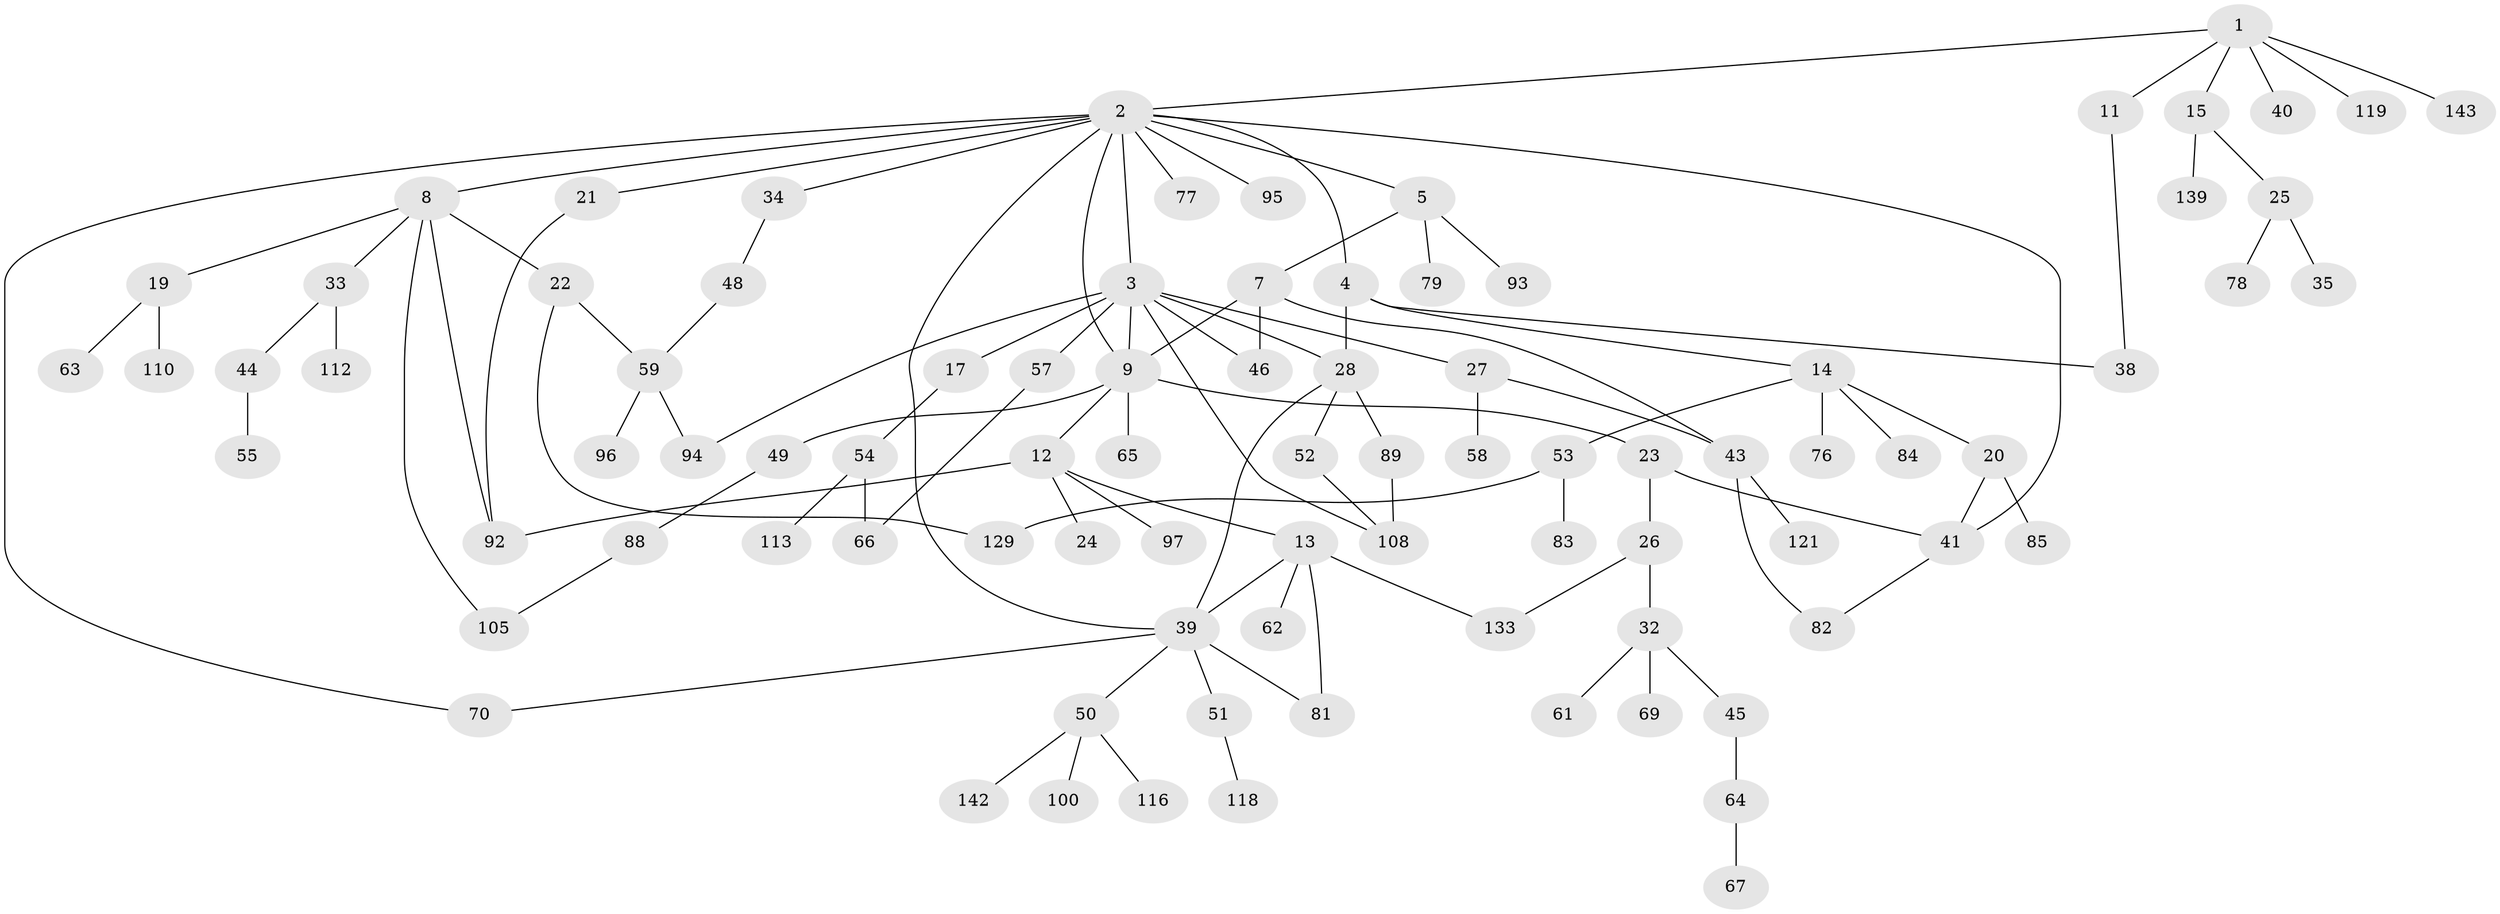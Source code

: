 // original degree distribution, {6: 0.027210884353741496, 10: 0.006802721088435374, 5: 0.04081632653061224, 4: 0.10204081632653061, 2: 0.2789115646258503, 3: 0.19727891156462585, 1: 0.3469387755102041}
// Generated by graph-tools (version 1.1) at 2025/17/03/04/25 18:17:10]
// undirected, 88 vertices, 110 edges
graph export_dot {
graph [start="1"]
  node [color=gray90,style=filled];
  1;
  2 [super="+6"];
  3 [super="+18"];
  4 [super="+74"];
  5;
  7 [super="+138+72"];
  8 [super="+10"];
  9 [super="+31"];
  11;
  12 [super="+80"];
  13 [super="+16+47"];
  14;
  15;
  17;
  19 [super="+37"];
  20;
  21 [super="+29"];
  22;
  23 [super="+101"];
  24 [super="+114"];
  25;
  26;
  27;
  28 [super="+30+73"];
  32;
  33;
  34;
  35;
  38 [super="+122+136"];
  39 [super="+68"];
  40;
  41 [super="+111+115+75"];
  43 [super="+56"];
  44;
  45;
  46;
  48;
  49;
  50;
  51;
  52 [super="+71+104"];
  53;
  54 [super="+91"];
  55;
  57;
  58;
  59 [super="+86"];
  61;
  62;
  63;
  64;
  65;
  66 [super="+99"];
  67;
  69;
  70 [super="+103"];
  76;
  77;
  78;
  79;
  81;
  82 [super="+137+145"];
  83;
  84;
  85;
  88 [super="+90"];
  89 [super="+132"];
  92 [super="+128+135"];
  93;
  94 [super="+126"];
  95;
  96;
  97 [super="+107+131"];
  100;
  105;
  108 [super="+140"];
  110 [super="+124"];
  112;
  113;
  116;
  118;
  119;
  121;
  129;
  133;
  139;
  142;
  143;
  1 -- 2;
  1 -- 11;
  1 -- 15;
  1 -- 40;
  1 -- 119;
  1 -- 143;
  2 -- 3 [weight=2];
  2 -- 4;
  2 -- 5;
  2 -- 9;
  2 -- 21;
  2 -- 34;
  2 -- 70;
  2 -- 77;
  2 -- 39;
  2 -- 8;
  2 -- 41;
  2 -- 95;
  3 -- 17;
  3 -- 27;
  3 -- 46;
  3 -- 57;
  3 -- 108;
  3 -- 28;
  3 -- 94;
  3 -- 9;
  4 -- 14;
  4 -- 38;
  4 -- 28 [weight=2];
  5 -- 7;
  5 -- 79;
  5 -- 93;
  7 -- 43;
  7 -- 9;
  7 -- 46;
  8 -- 22;
  8 -- 33;
  8 -- 105;
  8 -- 19;
  8 -- 92;
  9 -- 12;
  9 -- 23;
  9 -- 65;
  9 -- 49;
  11 -- 38;
  12 -- 13;
  12 -- 24;
  12 -- 92;
  12 -- 97;
  13 -- 62;
  13 -- 39;
  13 -- 81;
  13 -- 133;
  14 -- 20;
  14 -- 53;
  14 -- 76;
  14 -- 84;
  15 -- 25;
  15 -- 139;
  17 -- 54;
  19 -- 63;
  19 -- 110;
  20 -- 41 [weight=2];
  20 -- 85;
  21 -- 92;
  22 -- 59;
  22 -- 129;
  23 -- 26;
  23 -- 41;
  25 -- 35;
  25 -- 78;
  26 -- 32;
  26 -- 133;
  27 -- 58;
  27 -- 43;
  28 -- 89;
  28 -- 52;
  28 -- 39;
  32 -- 45;
  32 -- 61;
  32 -- 69;
  33 -- 44;
  33 -- 112;
  34 -- 48;
  39 -- 50;
  39 -- 51;
  39 -- 70;
  39 -- 81;
  41 -- 82;
  43 -- 82;
  43 -- 121;
  44 -- 55;
  45 -- 64;
  48 -- 59;
  49 -- 88;
  50 -- 100;
  50 -- 116;
  50 -- 142;
  51 -- 118;
  52 -- 108;
  53 -- 83;
  53 -- 129;
  54 -- 113;
  54 -- 66;
  57 -- 66;
  59 -- 96;
  59 -- 94;
  64 -- 67;
  88 -- 105;
  89 -- 108;
}
